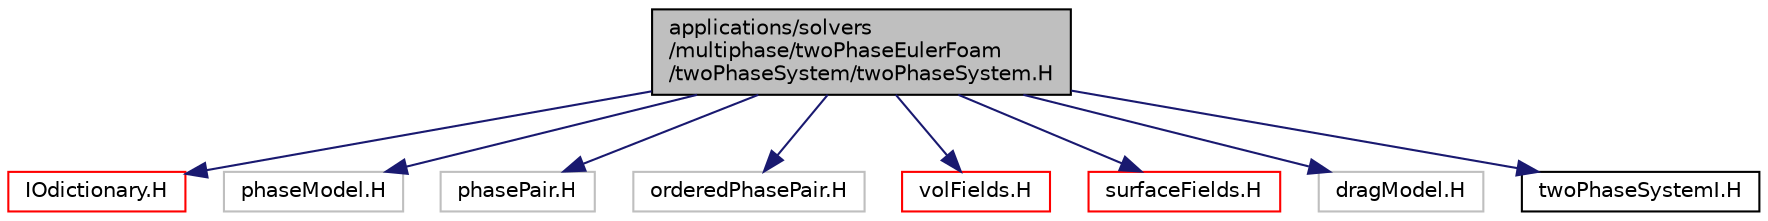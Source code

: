 digraph "applications/solvers/multiphase/twoPhaseEulerFoam/twoPhaseSystem/twoPhaseSystem.H"
{
  bgcolor="transparent";
  edge [fontname="Helvetica",fontsize="10",labelfontname="Helvetica",labelfontsize="10"];
  node [fontname="Helvetica",fontsize="10",shape=record];
  Node1 [label="applications/solvers\l/multiphase/twoPhaseEulerFoam\l/twoPhaseSystem/twoPhaseSystem.H",height=0.2,width=0.4,color="black", fillcolor="grey75", style="filled", fontcolor="black"];
  Node1 -> Node2 [color="midnightblue",fontsize="10",style="solid",fontname="Helvetica"];
  Node2 [label="IOdictionary.H",height=0.2,width=0.4,color="red",URL="$a07922.html"];
  Node1 -> Node3 [color="midnightblue",fontsize="10",style="solid",fontname="Helvetica"];
  Node3 [label="phaseModel.H",height=0.2,width=0.4,color="grey75"];
  Node1 -> Node4 [color="midnightblue",fontsize="10",style="solid",fontname="Helvetica"];
  Node4 [label="phasePair.H",height=0.2,width=0.4,color="grey75"];
  Node1 -> Node5 [color="midnightblue",fontsize="10",style="solid",fontname="Helvetica"];
  Node5 [label="orderedPhasePair.H",height=0.2,width=0.4,color="grey75"];
  Node1 -> Node6 [color="midnightblue",fontsize="10",style="solid",fontname="Helvetica"];
  Node6 [label="volFields.H",height=0.2,width=0.4,color="red",URL="$a05770.html"];
  Node1 -> Node7 [color="midnightblue",fontsize="10",style="solid",fontname="Helvetica"];
  Node7 [label="surfaceFields.H",height=0.2,width=0.4,color="red",URL="$a05765.html",tooltip="Foam::surfaceFields. "];
  Node1 -> Node8 [color="midnightblue",fontsize="10",style="solid",fontname="Helvetica"];
  Node8 [label="dragModel.H",height=0.2,width=0.4,color="grey75"];
  Node1 -> Node9 [color="midnightblue",fontsize="10",style="solid",fontname="Helvetica"];
  Node9 [label="twoPhaseSystemI.H",height=0.2,width=0.4,color="black",URL="$a03994.html"];
}
